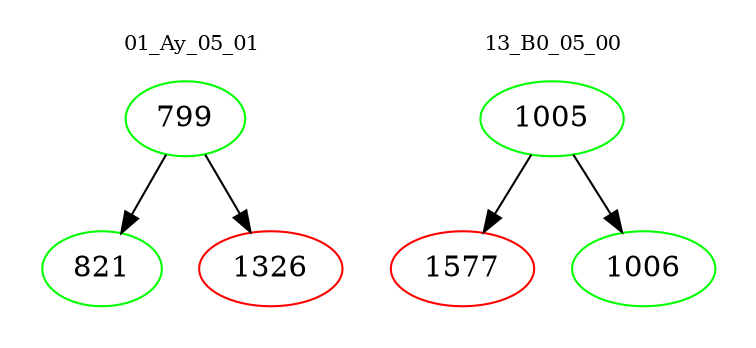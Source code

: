 digraph{
subgraph cluster_0 {
color = white
label = "01_Ay_05_01";
fontsize=10;
T0_799 [label="799", color="green"]
T0_799 -> T0_821 [color="black"]
T0_821 [label="821", color="green"]
T0_799 -> T0_1326 [color="black"]
T0_1326 [label="1326", color="red"]
}
subgraph cluster_1 {
color = white
label = "13_B0_05_00";
fontsize=10;
T1_1005 [label="1005", color="green"]
T1_1005 -> T1_1577 [color="black"]
T1_1577 [label="1577", color="red"]
T1_1005 -> T1_1006 [color="black"]
T1_1006 [label="1006", color="green"]
}
}
